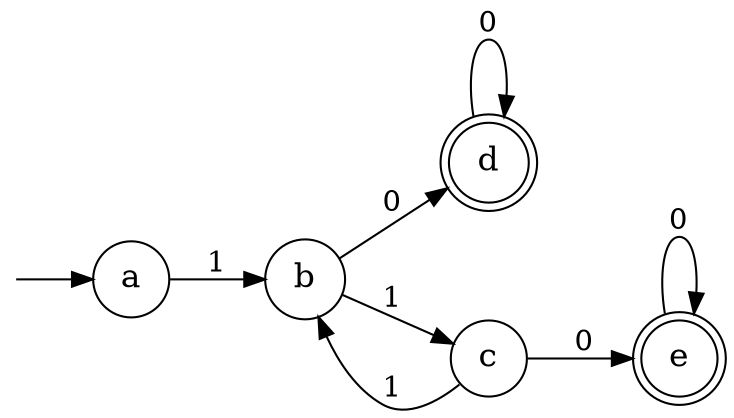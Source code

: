 digraph G {
    ranksep=0.5;
    nodesep=0.5;
    rankdir=LR;
    node [shape="circle", fontsize="16"];
    fontsize="10";
    compound=true;

    ia [shape=point, style=invis];
    e [shape=doublecircle];
    d [shape=doublecircle];

    ia -> a;
    e -> e [label="0"];
    a -> b [label="1"];
    b -> d [label="0"];
    c -> b [label="1"];
    c -> e [label="0"];
    d -> d [label="0"];
    b -> c [label="1"];
}
